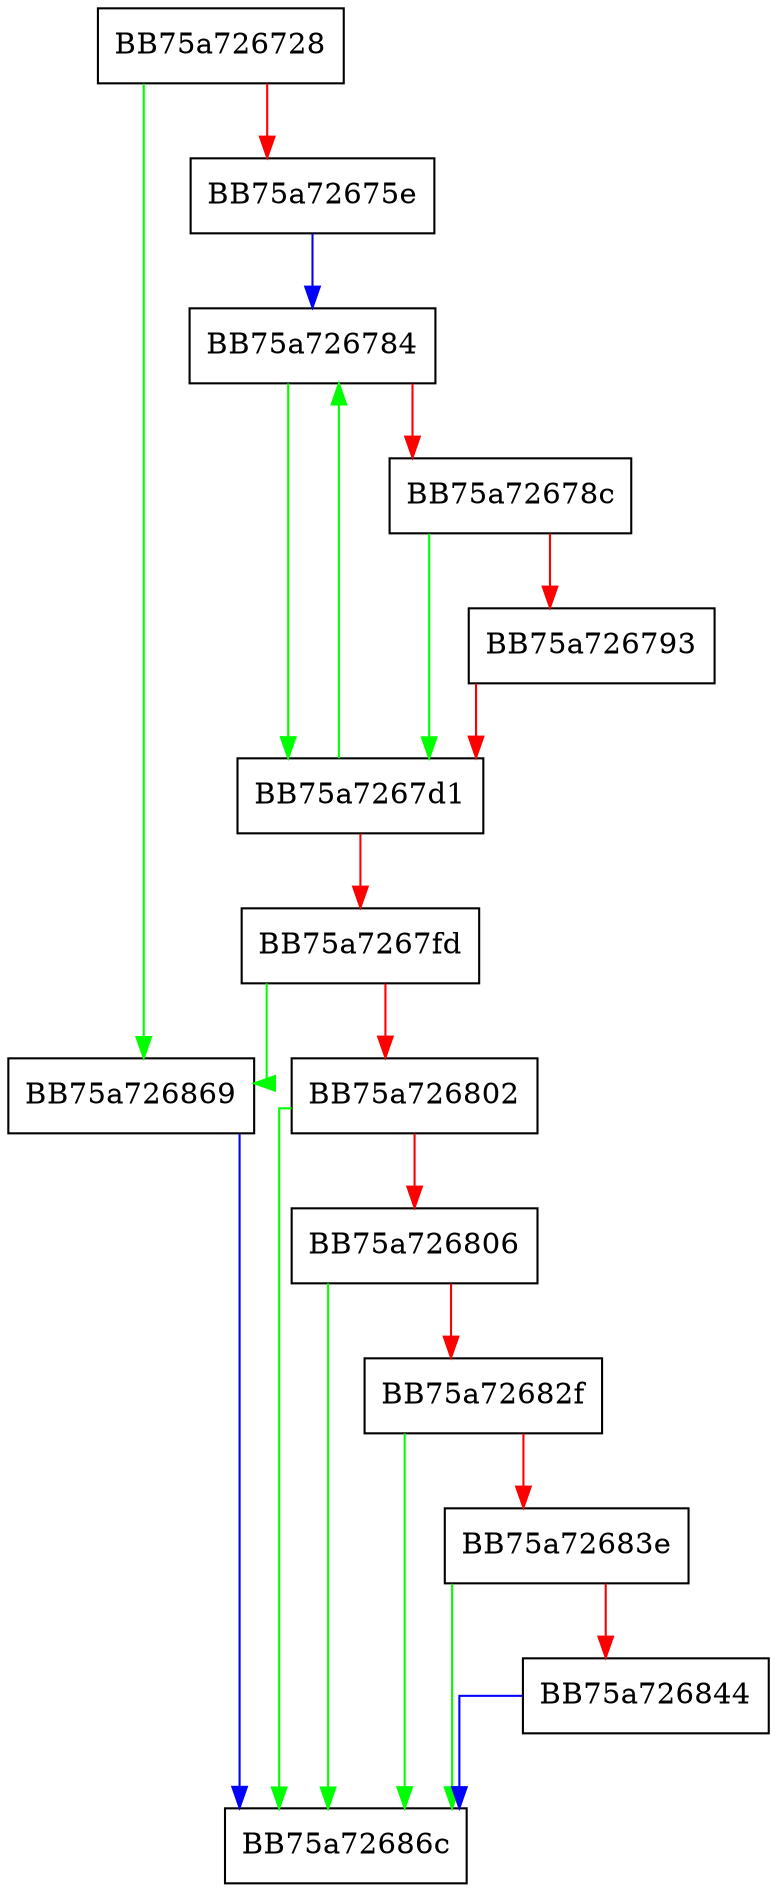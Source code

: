 digraph CheckIfAllModulesAreInfected {
  node [shape="box"];
  graph [splines=ortho];
  BB75a726728 -> BB75a726869 [color="green"];
  BB75a726728 -> BB75a72675e [color="red"];
  BB75a72675e -> BB75a726784 [color="blue"];
  BB75a726784 -> BB75a7267d1 [color="green"];
  BB75a726784 -> BB75a72678c [color="red"];
  BB75a72678c -> BB75a7267d1 [color="green"];
  BB75a72678c -> BB75a726793 [color="red"];
  BB75a726793 -> BB75a7267d1 [color="red"];
  BB75a7267d1 -> BB75a726784 [color="green"];
  BB75a7267d1 -> BB75a7267fd [color="red"];
  BB75a7267fd -> BB75a726869 [color="green"];
  BB75a7267fd -> BB75a726802 [color="red"];
  BB75a726802 -> BB75a72686c [color="green"];
  BB75a726802 -> BB75a726806 [color="red"];
  BB75a726806 -> BB75a72686c [color="green"];
  BB75a726806 -> BB75a72682f [color="red"];
  BB75a72682f -> BB75a72686c [color="green"];
  BB75a72682f -> BB75a72683e [color="red"];
  BB75a72683e -> BB75a72686c [color="green"];
  BB75a72683e -> BB75a726844 [color="red"];
  BB75a726844 -> BB75a72686c [color="blue"];
  BB75a726869 -> BB75a72686c [color="blue"];
}
